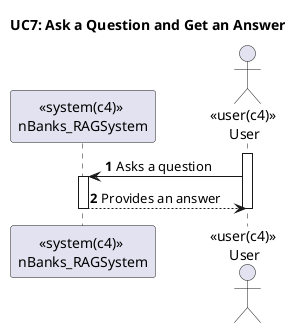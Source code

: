 @startuml

title UC7: Ask a Question and Get an Answer


autonumber

participant "<<system(c4)>> \nnBanks_RAGSystem" as sys
actor "<<user(c4)>> \nUser" as user

activate user
user -> sys : Asks a question
activate sys
sys --> user: Provides an answer
deactivate sys
deactivate user

@enduml

